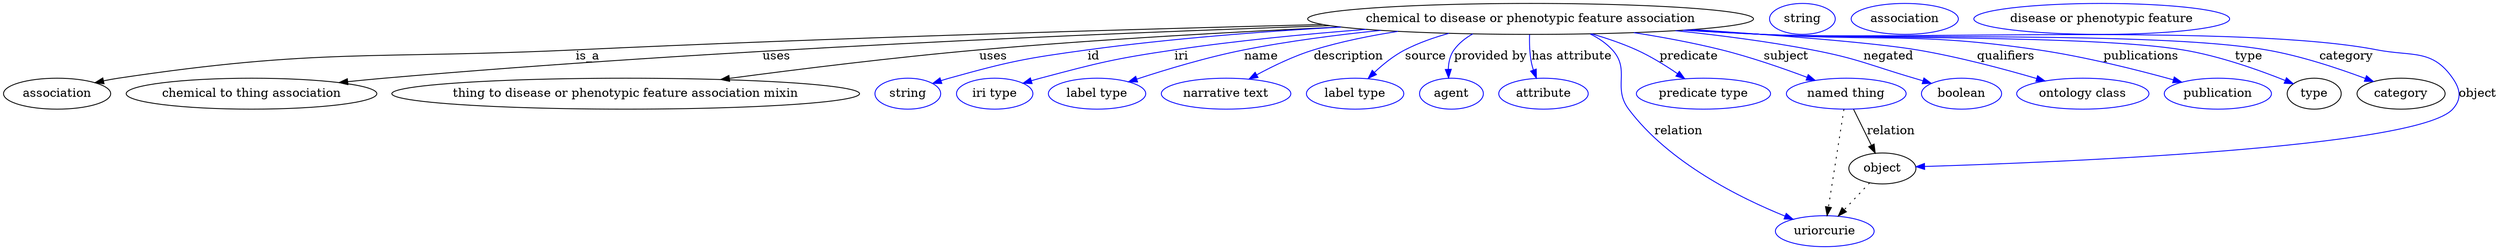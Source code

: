 digraph {
	graph [bb="0,0,2360,283"];
	node [label="\N"];
	"chemical to disease or phenotypic feature association"	 [height=0.5,
		label="chemical to disease or phenotypic feature association",
		pos="1431,265",
		width=5.5426];
	association	 [height=0.5,
		pos="50.046,178",
		width=1.3902];
	"chemical to disease or phenotypic feature association" -> association	 [label=is_a,
		lp="546.05,221.5",
		pos="e,86.558,190.49 1241.3,259.42 1059.9,253.6 778.65,243.32 535.05,229 345.47,217.85 295.65,231.25 109.05,196 104.9,195.22 100.64,194.25 \
96.387,193.17"];
	"chemical to thing association"	 [height=0.5,
		pos="232.05,178",
		width=3.1775];
	"chemical to disease or phenotypic feature association" -> "chemical to thing association"	 [label=uses,
		lp="722.05,221.5",
		pos="e,313.66,190.7 1244.4,258.55 1029.5,249.84 665.9,231.19 355.05,196 344.89,194.85 334.28,193.51 323.73,192.09"];
	"thing to disease or phenotypic feature association mixin"	 [height=0.5,
		pos="573.05,178",
		width=5.7953];
	"chemical to disease or phenotypic feature association" -> "thing to disease or phenotypic feature association mixin"	 [label=uses,
		lp="914.05,221.5",
		pos="e,663.89,194.23 1253.5,256.73 1150.6,250.98 1018.8,242 902.05,229 825.3,220.46 739.05,206.94 674.12,195.97"];
	id	 [color=blue,
		height=0.5,
		label=string,
		pos="830.05,178",
		width=0.84854];
	"chemical to disease or phenotypic feature association" -> id	 [color=blue,
		label=id,
		lp="1014.5,221.5",
		pos="e,853.86,189.6 1257.9,256.03 1181.3,250.57 1090.4,242.05 1009,229 946.35,218.94 930.16,216.45 870.05,196 867.79,195.23 865.5,194.39 \
863.2,193.49",
		style=solid];
	iri	 [color=blue,
		height=0.5,
		label="iri type",
		pos="915.05,178",
		width=1.011];
	"chemical to disease or phenotypic feature association" -> iri	 [color=blue,
		label=iri,
		lp="1103.5,221.5",
		pos="e,943.05,189.65 1281.2,253.06 1223.4,247.36 1156.9,239.45 1097,229 1035.8,218.31 1020.4,214.71 961.05,196 958.29,195.13 955.45,194.18 \
952.62,193.18",
		style=solid];
	name	 [color=blue,
		height=0.5,
		label="label type",
		pos="1015,178",
		width=1.2638];
	"chemical to disease or phenotypic feature association" -> name	 [color=blue,
		label=name,
		lp="1178.5,221.5",
		pos="e,1046.8,191.02 1293.7,251.87 1251.5,246.41 1205.1,238.96 1163,229 1126.2,220.27 1085.7,205.95 1056.3,194.7",
		style=solid];
	description	 [color=blue,
		height=0.5,
		label="narrative text",
		pos="1136,178",
		width=1.6068];
	"chemical to disease or phenotypic feature association" -> description	 [color=blue,
		label=description,
		lp="1260.5,221.5",
		pos="e,1161,194.39 1313.3,250.41 1285.5,245.2 1256.4,238.24 1230,229 1209,221.63 1187,209.95 1169.6,199.63",
		style=solid];
	source	 [color=blue,
		height=0.5,
		label="label type",
		pos="1257,178",
		width=1.2638];
	"chemical to disease or phenotypic feature association" -> source	 [color=blue,
		label=source,
		lp="1333,221.5",
		pos="e,1272.8,195.23 1360.1,248.16 1344.7,243.11 1328.9,236.79 1315,229 1302.4,221.89 1290,211.66 1280,202.23",
		style=solid];
	"provided by"	 [color=blue,
		height=0.5,
		label=agent,
		pos="1350,178",
		width=0.83048];
	"chemical to disease or phenotypic feature association" -> "provided by"	 [color=blue,
		label="provided by",
		lp="1395,221.5",
		pos="e,1350.6,196.12 1383.9,247.43 1375.6,242.54 1367.8,236.47 1362,229 1356.9,222.43 1354,214.06 1352.2,206",
		style=solid];
	"has attribute"	 [color=blue,
		height=0.5,
		label=attribute,
		pos="1438,178",
		width=1.1193];
	"chemical to disease or phenotypic feature association" -> "has attribute"	 [color=blue,
		label="has attribute",
		lp="1465.5,221.5",
		pos="e,1434.5,196.25 1430.8,246.55 1430.8,236.85 1431,224.76 1432,214 1432.3,211.46 1432.6,208.83 1432.9,206.2",
		style=solid];
	subject	 [color=blue,
		height=0.5,
		label="named thing",
		pos="1728,178",
		width=1.5346];
	"chemical to disease or phenotypic feature association" -> subject	 [color=blue,
		label=subject,
		lp="1666.5,221.5",
		pos="e,1696.8,192.89 1524.4,249.06 1550.8,243.66 1579.2,236.94 1605,229 1633.2,220.33 1663.8,207.66 1687.4,197.11",
		style=solid];
	predicate	 [color=blue,
		height=0.5,
		label="predicate type",
		pos="1594,178",
		width=1.679];
	"chemical to disease or phenotypic feature association" -> predicate	 [color=blue,
		label=predicate,
		lp="1576,221.5",
		pos="e,1574.6,195.25 1485.8,247.59 1499.7,242.36 1514.2,236.1 1527,229 1540.8,221.38 1554.9,211.13 1566.6,201.82",
		style=solid];
	relation	 [color=blue,
		height=0.5,
		label=uriorcurie,
		pos="1704,18",
		width=1.2638];
	"chemical to disease or phenotypic feature association" -> relation	 [color=blue,
		label=relation,
		lp="1574,134.5",
		pos="e,1677.5,32.674 1475.7,247.33 1484.3,242.39 1492.6,236.32 1499,229 1520.7,204.41 1505.7,186.48 1525,160 1564.3,106.22 1629,61.933 \
1668.9,37.8",
		style=solid];
	negated	 [color=blue,
		height=0.5,
		label=boolean,
		pos="1840,178",
		width=1.0652];
	"chemical to disease or phenotypic feature association" -> negated	 [color=blue,
		label=negated,
		lp="1763.5,221.5",
		pos="e,1810.2,189.45 1561.6,251.37 1603,245.85 1648.7,238.49 1690,229 1736.5,218.35 1747.1,211.7 1792,196 1794.8,195.04 1797.6,194.03 \
1800.5,192.99",
		style=solid];
	qualifiers	 [color=blue,
		height=0.5,
		label="ontology class",
		pos="1958,178",
		width=1.7151];
	"chemical to disease or phenotypic feature association" -> qualifiers	 [color=blue,
		label=qualifiers,
		lp="1872,221.5",
		pos="e,1919.3,192.02 1571.7,252.16 1662.5,243.64 1767.6,233.27 1789,229 1830.5,220.74 1876.3,206.58 1909.8,195.28",
		style=solid];
	publications	 [color=blue,
		height=0.5,
		label=publication,
		pos="2088,178",
		width=1.3902];
	"chemical to disease or phenotypic feature association" -> publications	 [color=blue,
		label=publications,
		lp="2003.5,221.5",
		pos="e,2051.5,190.51 1573.4,252.34 1595.4,250.48 1617.8,248.65 1639,247 1755.9,237.95 1786.4,247.81 1902,229 1950.6,221.1 2004.7,205.48 \
2041.9,193.6",
		style=solid];
	type	 [height=0.5,
		pos="2183,178",
		width=0.75];
	"chemical to disease or phenotypic feature association" -> type	 [color=blue,
		label=type,
		lp="2113,221.5",
		pos="e,2161.6,189.43 1570.6,252.12 1593.4,250.24 1616.9,248.45 1639,247 1817.5,235.29 1864.9,259.84 2041,229 2089.6,220.49 2101.3,214.43 \
2147,196 2148.8,195.28 2150.7,194.5 2152.5,193.68",
		style=solid];
	category	 [height=0.5,
		pos="2269,178",
		width=1.1374];
	"chemical to disease or phenotypic feature association" -> category	 [color=blue,
		label=category,
		lp="2204.5,221.5",
		pos="e,2240.8,191.25 1569.7,252.04 1592.8,250.15 1616.6,248.38 1639,247 1747.8,240.3 2022.1,249.9 2129,229 2164.9,221.99 2203.9,207.17 \
2231.5,195.31",
		style=solid];
	object	 [height=0.5,
		pos="1764,91",
		width=0.9027];
	"chemical to disease or phenotypic feature association" -> object	 [color=blue,
		label=object,
		lp="2343,178",
		pos="e,1796.7,92.588 1568.9,251.98 1592.3,250.08 1616.3,248.33 1639,247 1770.7,239.31 2102.7,254.73 2232,229 2272.6,220.93 2295.6,230.03 \
2319,196 2328.1,182.83 2329.6,171.99 2319,160 2285.2,121.68 1931.4,99.712 1807,93.125",
		style=solid];
	subject -> relation	 [pos="e,1706.8,36.223 1725.3,159.96 1721.2,132.35 1713.3,79.375 1708.3,46.525",
		style=dotted];
	subject -> object	 [label=relation,
		lp="1770,134.5",
		pos="e,1756.7,108.71 1735.5,159.97 1740.5,147.88 1747.2,131.73 1752.8,118.09"];
	association_type	 [color=blue,
		height=0.5,
		label=string,
		pos="1679,265",
		width=0.84854];
	association_category	 [color=blue,
		height=0.5,
		label=association,
		pos="1778,265",
		width=1.3902];
	object -> relation	 [pos="e,1718.2,35.261 1750.4,74.435 1742.8,65.207 1733.2,53.528 1724.8,43.191",
		style=dotted];
	"chemical to disease or phenotypic feature association_object"	 [color=blue,
		height=0.5,
		label="disease or phenotypic feature",
		pos="1960,265",
		width=3.1775];
}
